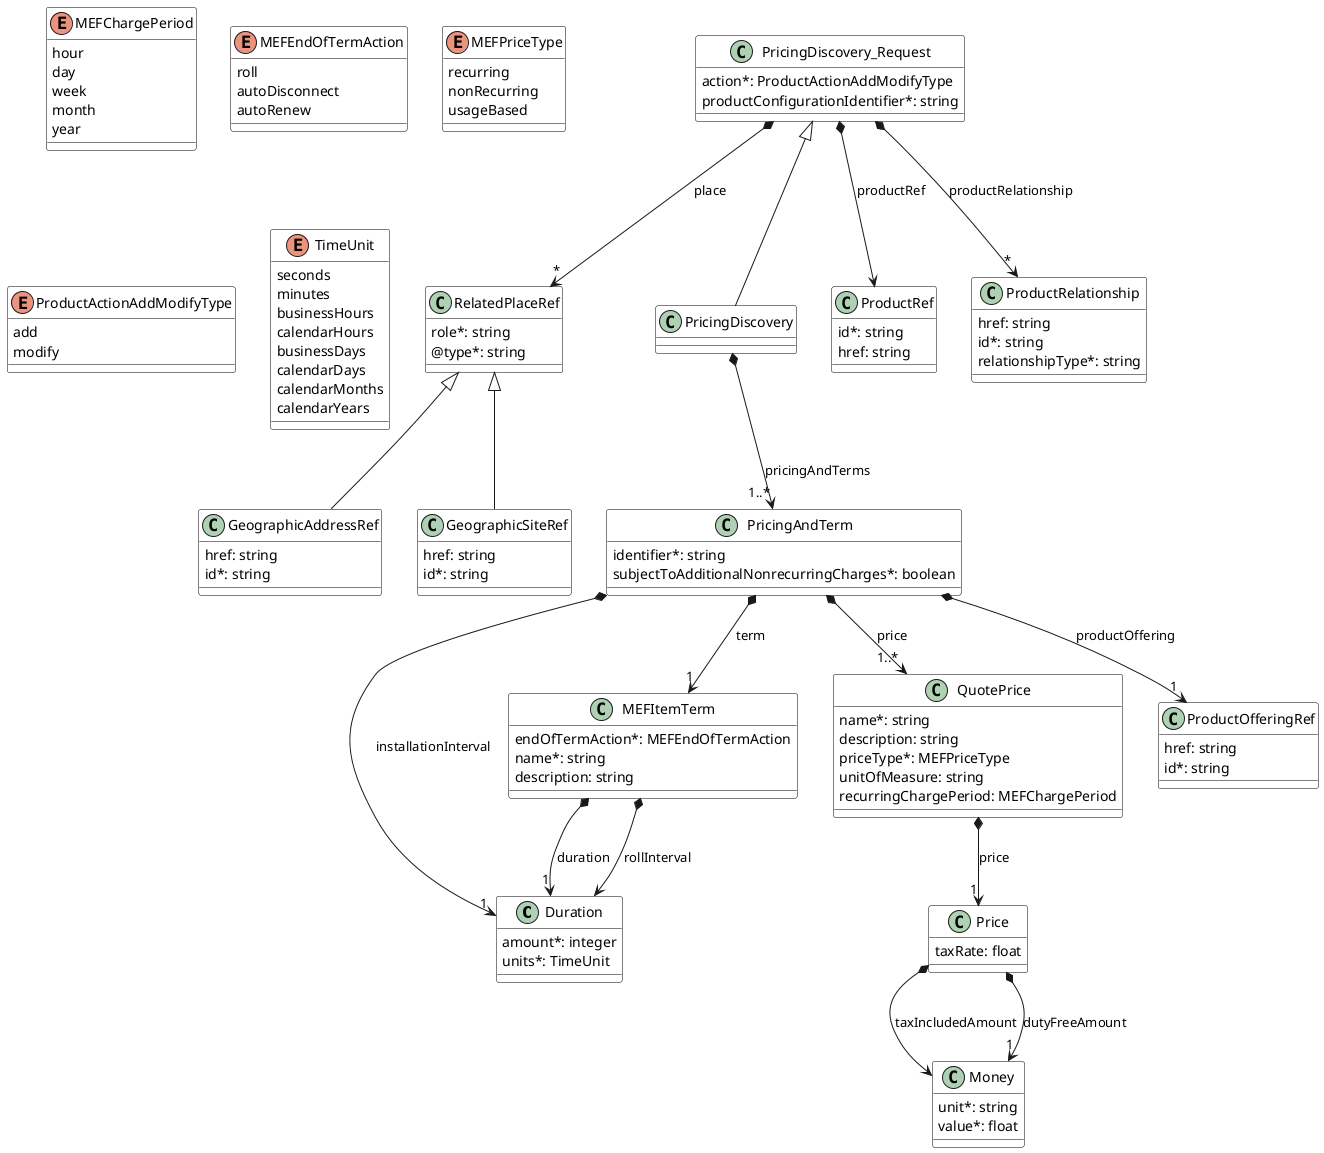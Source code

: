 @startuml
skinparam {
    ClassBackgroundColor White
    ClassBorderColor Black
}

class Duration {

    amount*: integer
    units*: TimeUnit
}




class GeographicAddressRef {

    href: string
    id*: string
}
RelatedPlaceRef <|-- GeographicAddressRef



class GeographicSiteRef {

    href: string
    id*: string
}
RelatedPlaceRef <|-- GeographicSiteRef



enum MEFChargePeriod {

    hour
    day
    week
    month
    year
}
enum MEFEndOfTermAction {

    roll
    autoDisconnect
    autoRenew
}
class MEFItemTerm {

    endOfTermAction*: MEFEndOfTermAction
    name*: string
    description: string
}

MEFItemTerm *-->"1" Duration : duration
MEFItemTerm *--> Duration : rollInterval


enum MEFPriceType {

    recurring
    nonRecurring
    usageBased
}
class Money {

    unit*: string
    value*: float
}



class Price {

    taxRate: float
}

Price *--> Money : taxIncludedAmount
Price *-->"1" Money : dutyFreeAmount


class PricingAndTerm {

    identifier*: string
    subjectToAdditionalNonrecurringCharges*: boolean
}

PricingAndTerm *-->"1" Duration : installationInterval
PricingAndTerm *-->"1" MEFItemTerm : term
PricingAndTerm *-->"1..*" QuotePrice : price
PricingAndTerm *-->"1" ProductOfferingRef : productOffering


class PricingDiscovery {

}
PricingDiscovery_Request <|-- PricingDiscovery

PricingDiscovery *-->"1..*" PricingAndTerm : pricingAndTerms


class PricingDiscovery_Request {

    action*: ProductActionAddModifyType
    productConfigurationIdentifier*: string
}

PricingDiscovery_Request *--> ProductRef : productRef
PricingDiscovery_Request *-->"*" ProductRelationship : productRelationship
PricingDiscovery_Request *-->"*" RelatedPlaceRef : place


enum ProductActionAddModifyType {

    add
    modify
}

class ProductOfferingRef {

    href: string
    id*: string
}



class ProductRef {

    id*: string
    href: string
}



class ProductRelationship {

    href: string
    id*: string
    relationshipType*: string
}


class QuotePrice {

    name*: string
    description: string
    priceType*: MEFPriceType
    unitOfMeasure: string
    recurringChargePeriod: MEFChargePeriod
}

QuotePrice *-->"1" Price : price


class RelatedPlaceRef {

    role*: string
    @type*: string
}



enum TimeUnit {

    seconds
    minutes
    businessHours
    calendarHours
    businessDays
    calendarDays
    calendarMonths
    calendarYears
}
@enduml
